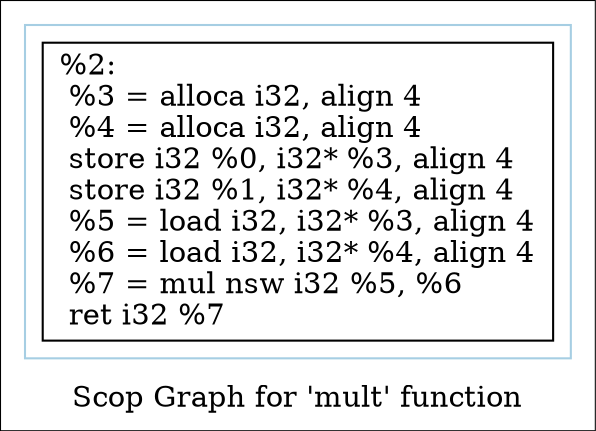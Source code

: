 digraph "Scop Graph for 'mult' function" {
	label="Scop Graph for 'mult' function";

	Node0x1ff40f0 [shape=record,label="{%2:\l  %3 = alloca i32, align 4\l  %4 = alloca i32, align 4\l  store i32 %0, i32* %3, align 4\l  store i32 %1, i32* %4, align 4\l  %5 = load i32, i32* %3, align 4\l  %6 = load i32, i32* %4, align 4\l  %7 = mul nsw i32 %5, %6\l  ret i32 %7\l}"];
	colorscheme = "paired12"
        subgraph cluster_0x1fcb0e0 {
          label = "";
          style = solid;
          color = 1
          Node0x1ff40f0;
        }
}

